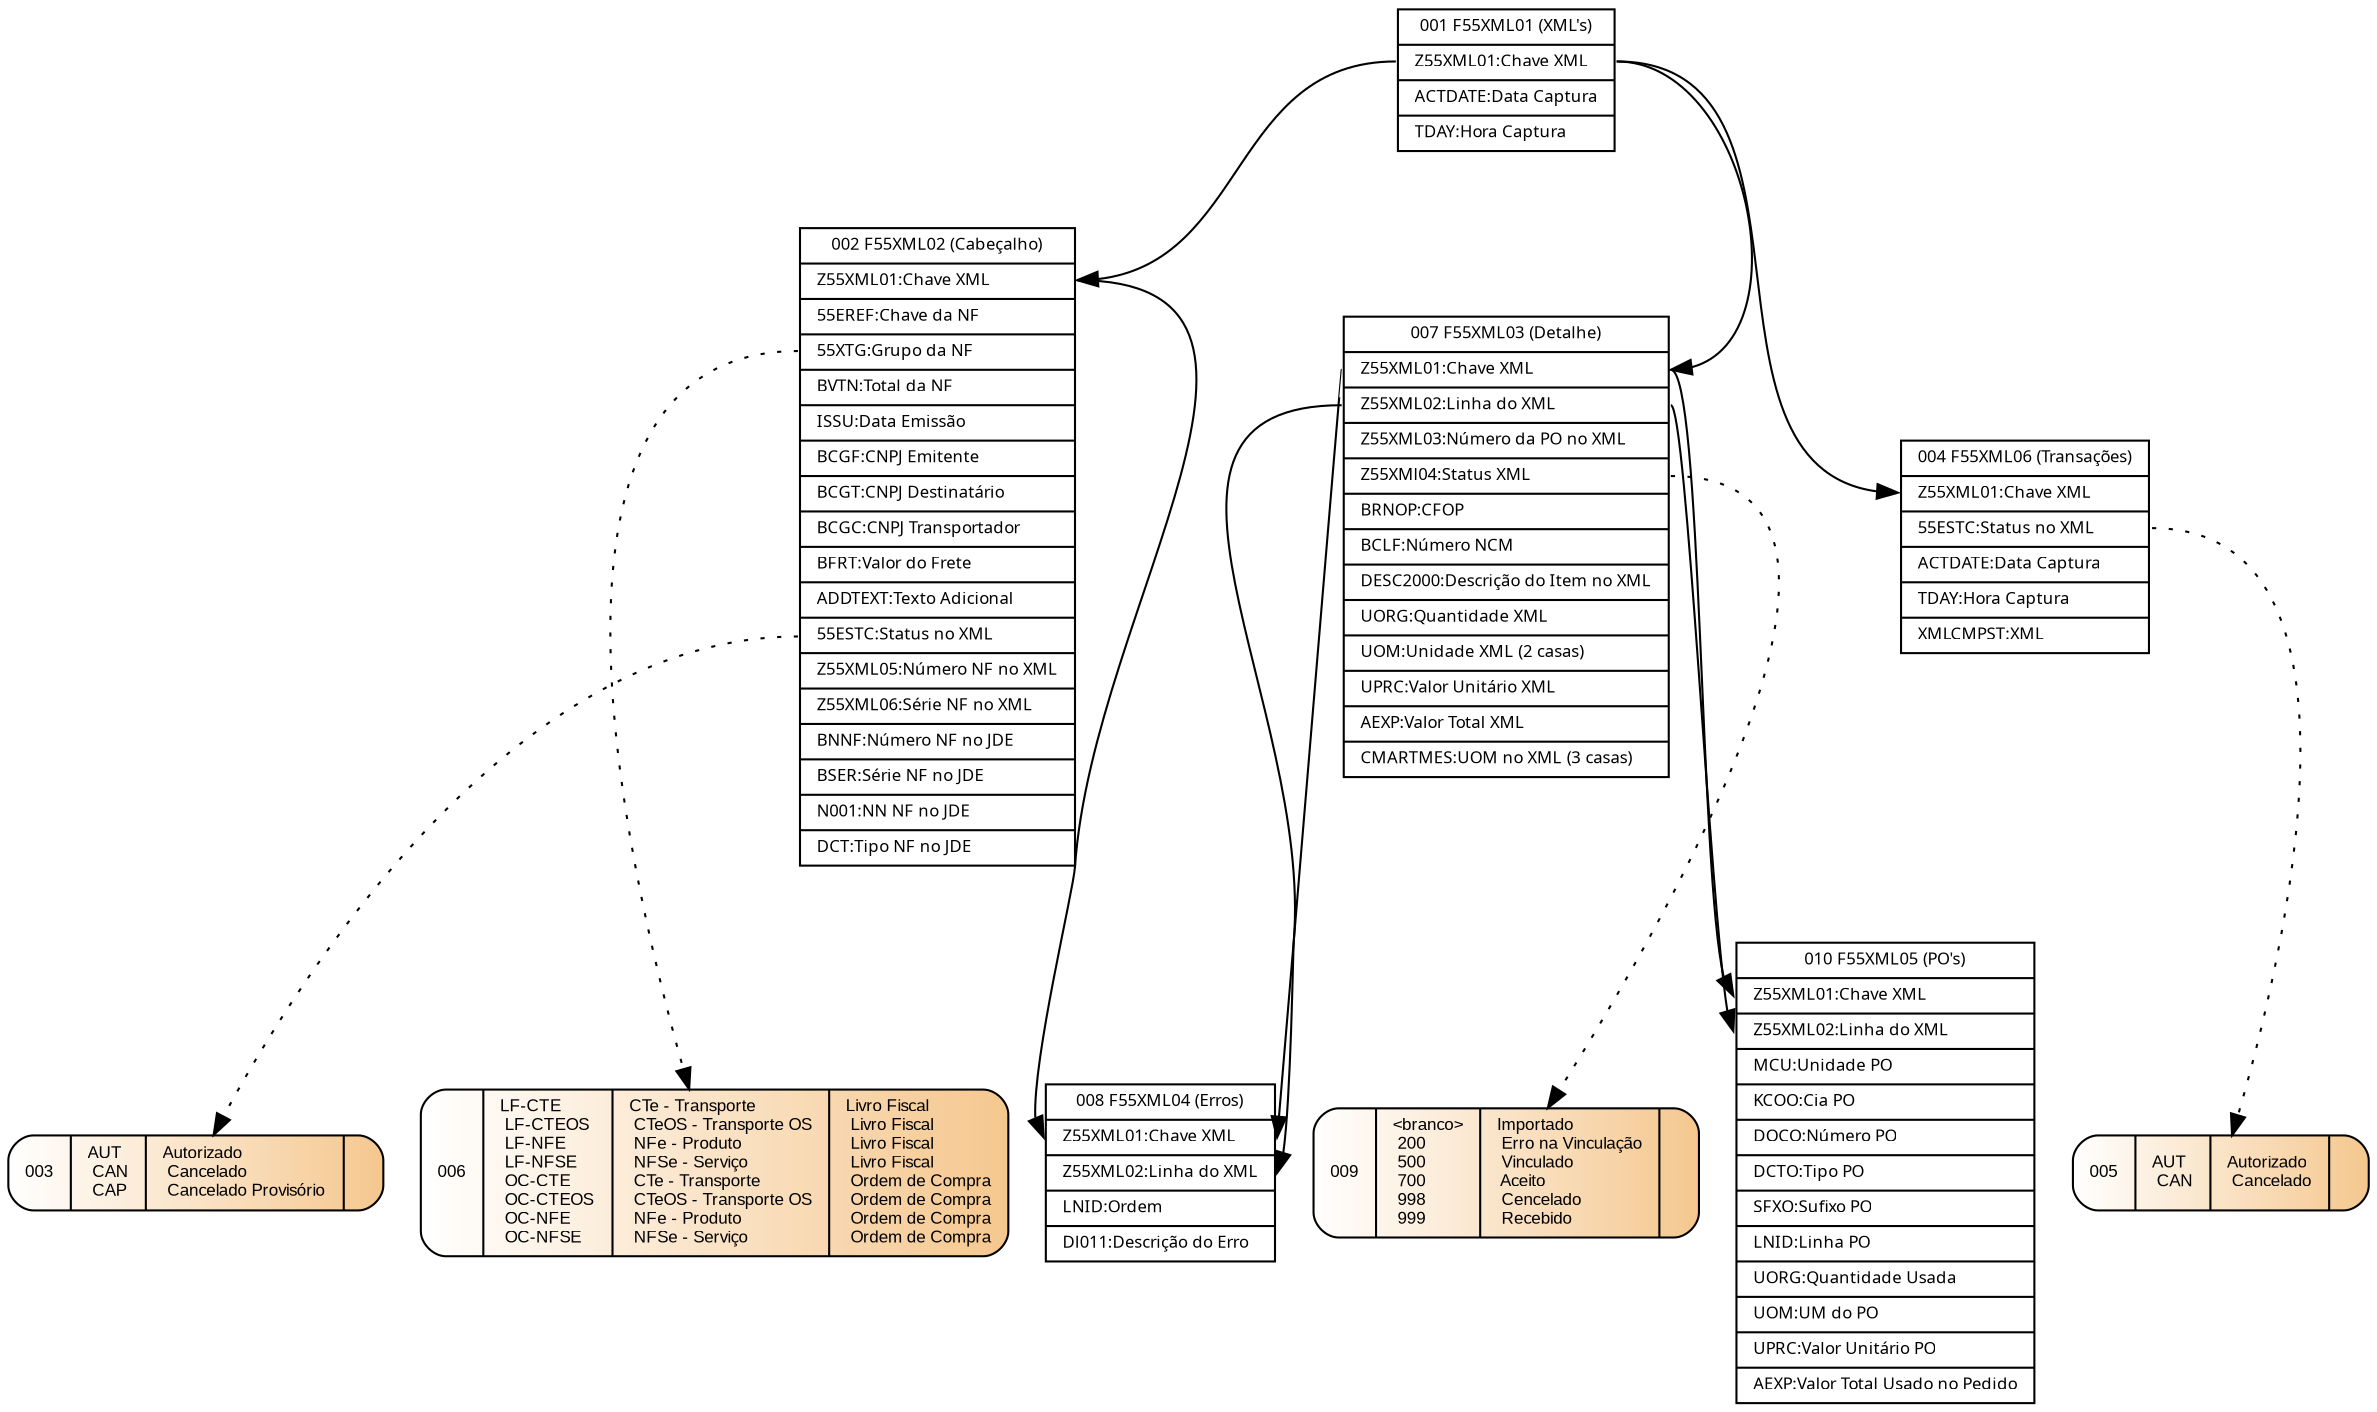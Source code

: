 digraph R {

    node001 [
                fontname = "Courrier",
                fontsize = 8,
                shape=record,
                style="none",
                fillcolor="white"
                label="{001 F55XML01 (XML's)|<col01>Z55XML01:Chave XML\l|
                                             <col02>ACTDATE:Data Captura\l|
                                             <col03>TDAY:Hora Captura\l}"
            ]
    node002 [
                fontname = "Courrier",
                fontsize = 8,
                shape=record,
                style="none",
                fillcolor="white"
                label="{002 F55XML02 (Cabeçalho)|<col01>Z55XML01:Chave XML\l|
                                                 <col02>55EREF:Chave da NF\l|
                                                 <col03>55XTG:Grupo da NF\l|
                                                 <col04>BVTN:Total da NF\l|
                                                 <col05>ISSU:Data Emissão\l|
                                                 <col06>BCGF:CNPJ Emitente\l|
                                                 <col07>BCGT:CNPJ Destinatário\l|
                                                 <col08>BCGC:CNPJ Transportador\l|
                                                 <col09>BFRT:Valor do Frete\l|
                                                 <col10>ADDTEXT:Texto Adicional\l|
                                                 <col11>55ESTC:Status no XML\l|
                                                 <col12>Z55XML05:Número NF no XML\l|
                                                 <col13>Z55XML06:Série NF no XML\l|
                                                 <col14>BNNF:Número NF no JDE\l|
                                                 <col15>BSER:Série NF no JDE\l|
                                                 <col16>N001:NN NF no JDE\l|
                                                 <col17>DCT:Tipo NF no JDE\l}"
            ]
    node003 [
                fontname = "Arial",
                fontsize = 8,
                shape=record,
                style="rounded,filled",
                fillcolor="white:#f5c78e"
                label="003|AUT\l
                           CAN\l
                           CAP\l|
                           Autorizado\l
                           Cancelado\l
                           Cancelado Provisório\l|}"
            ]
    node004 [
                fontname = "Courrier",
                fontsize = 8,
                shape=record,
                style="none",
                fillcolor="white"
                label="{004 F55XML06 (Transações)|<col01>Z55XML01:Chave XML\l|
                                                  <col02>55ESTC:Status no XML\l|
                                                  <col03>ACTDATE:Data Captura\l|
                                                  <col04>TDAY:Hora Captura\l|
                                                  <col05>XMLCMPST:XML\l}"
            ]
    node005 [
                fontname = "Arial",
                fontsize = 8,
                shape=record,
                style="rounded,filled",
                fillcolor="white:#f5c78e"
                label="005|AUT\l
                           CAN\l|
                           Autorizado\l
                           Cancelado\l|"
            ]
    node006 [
                fontname = "Arial",
                fontsize = 8,
                shape=record,
                style="rounded,filled",
                fillcolor="white:#f5c78e"
                label="006|LF-CTE\l
                           LF-CTEOS\l
                           LF-NFE\l
                           LF-NFSE\l
                           OC-CTE\l
                           OC-CTEOS\l
                           OC-NFE\l
                           OC-NFSE\l|
                           CTe - Transporte\l
                           CTeOS - Transporte OS\l
                           NFe - Produto\l
                           NFSe - Serviço\l
                           CTe - Transporte\l
                           CTeOS - Transporte OS\l
                           NFe - Produto\l
                           NFSe - Serviço\l|
                           Livro Fiscal\l
                           Livro Fiscal\l
                           Livro Fiscal\l
                           Livro Fiscal\l
                           Ordem de Compra\l
                           Ordem de Compra\l
                           Ordem de Compra\l
                           Ordem de Compra\l"
            ]
    node007 [
                fontname = "Courrier",
                fontsize = 8,
                shape=record,
                style="none",
                fillcolor="white"
                label="{007 F55XML03 (Detalhe)|<col01>Z55XML01:Chave XML\l|
                                               <col02>Z55XML02:Linha do XML\l|
                                               <col03>Z55XML03:Número da PO no XML\l|
                                               <col04>Z55XMl04:Status XML\l|
                                               <col05>BRNOP:CFOP\l|
                                               <col06>BCLF:Número NCM\l|
                                               <col07>DESC2000:Descrição do Item  no XML\l|
                                               <col08>UORG:Quantidade XML\l|
                                               <col09>UOM:Unidade XML (2 casas)\l|
                                               <col10>UPRC:Valor Unitário XML\l|
                                               <col11>AEXP:Valor Total XML\l|
                                               <col12>CMARTMES:UOM no XML (3 casas)\l}"
            ]
    node008 [
                fontname = "Courrier",
                fontsize = 8,
                shape=record,
                style="none",
                fillcolor="white"
                label="{008 F55XML04 (Erros)|<col01>Z55XML01:Chave XML\l|
                                             <col02>Z55XML02:Linha do XML\l|
                                             <col03>LNID:Ordem\l|
                                             <col04>Dl011:Descrição do Erro\l}"
            ]
    node009 [
                fontname = "Arial",
                fontsize = 8,
                shape=record,
                style="rounded,filled",
                fillcolor="white:#f5c78e"
                label="009|\<branco\>\l
                           200\l
                           500\l
                           700\l
                           998\l
                           999\l|
                           Importado\l
                           Erro na Vinculação\l
                           Vinculado\l
                           Aceito\l
                           Cencelado\l
                           Recebido\l|"
            ]
    node010 [
                fontname = "Courrier",
                fontsize = 8,
                shape=record,
                style="none",
                fillcolor="white"
                label="{010 F55XML05 (PO's)|<col01>Z55XML01:Chave XML\l|
                                            <col02>Z55XML02:Linha do XML\l|
                                            <col03>MCU:Unidade PO\l|
                                            <col04>KCOO:Cia PO\l|
                                            <col05>DOCO:Número PO\l|
                                            <col06>DCTO:Tipo PO\l|
                                            <col07>SFXO:Sufixo PO\l|
                                            <col08>LNID:Linha PO\l|
                                            <col09>UORG:Quantidade Usada\l|
                                            <col10>UOM:UM do PO\l|
                                            <col11>UPRC:Valor Unitário PO\l|
                                            <col12>AEXP:Valor Total Usado no Pedido\l}"
            ]

    node001:col01 -> node002:col01;
    node002:col11 -> node003 [style="dotted"]
    node001:col01 -> node004:col01;
    node004:col02 -> node005 [style="dotted"]
    node002:col03 -> node006 [style="dotted"]
    node001:col01 -> node007:col01;
    node002:col01 -> node008:col01;
    node007:col01 -> node008:col01;
    node007:col02 -> node008:col02;
    node007:col04 -> node009 [style="dotted"]
    node007:col01 -> node010:col01;
    node007:col02 -> node010:col02;
}